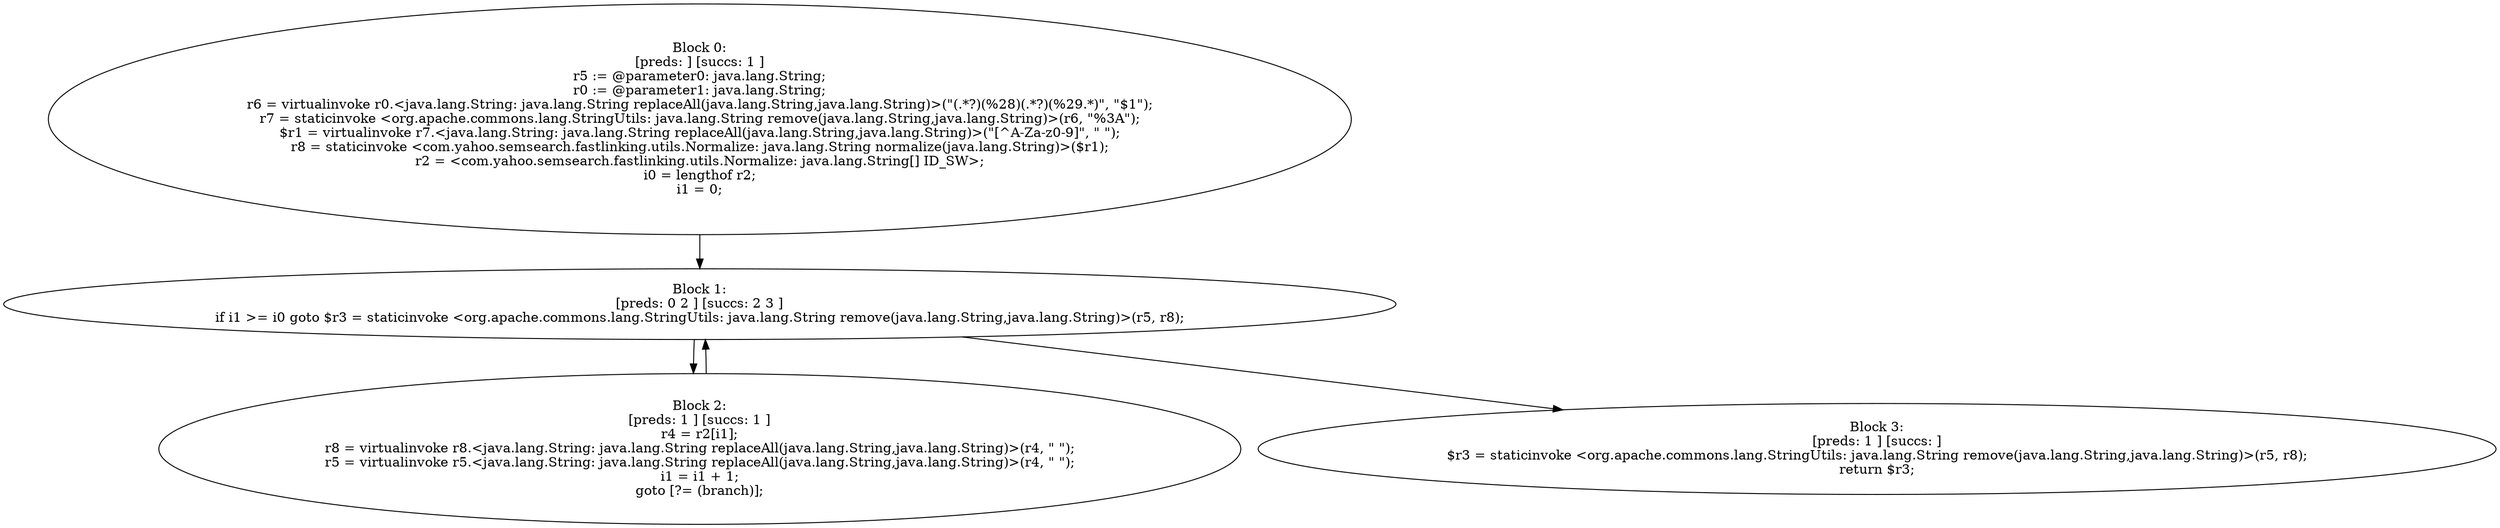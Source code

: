 digraph "unitGraph" {
    "Block 0:
[preds: ] [succs: 1 ]
r5 := @parameter0: java.lang.String;
r0 := @parameter1: java.lang.String;
r6 = virtualinvoke r0.<java.lang.String: java.lang.String replaceAll(java.lang.String,java.lang.String)>(\"(.*?)(%28)(.*?)(%29.*)\", \"$1\");
r7 = staticinvoke <org.apache.commons.lang.StringUtils: java.lang.String remove(java.lang.String,java.lang.String)>(r6, \"%3A\");
$r1 = virtualinvoke r7.<java.lang.String: java.lang.String replaceAll(java.lang.String,java.lang.String)>(\"[^A-Za-z0-9]\", \" \");
r8 = staticinvoke <com.yahoo.semsearch.fastlinking.utils.Normalize: java.lang.String normalize(java.lang.String)>($r1);
r2 = <com.yahoo.semsearch.fastlinking.utils.Normalize: java.lang.String[] ID_SW>;
i0 = lengthof r2;
i1 = 0;
"
    "Block 1:
[preds: 0 2 ] [succs: 2 3 ]
if i1 >= i0 goto $r3 = staticinvoke <org.apache.commons.lang.StringUtils: java.lang.String remove(java.lang.String,java.lang.String)>(r5, r8);
"
    "Block 2:
[preds: 1 ] [succs: 1 ]
r4 = r2[i1];
r8 = virtualinvoke r8.<java.lang.String: java.lang.String replaceAll(java.lang.String,java.lang.String)>(r4, \" \");
r5 = virtualinvoke r5.<java.lang.String: java.lang.String replaceAll(java.lang.String,java.lang.String)>(r4, \" \");
i1 = i1 + 1;
goto [?= (branch)];
"
    "Block 3:
[preds: 1 ] [succs: ]
$r3 = staticinvoke <org.apache.commons.lang.StringUtils: java.lang.String remove(java.lang.String,java.lang.String)>(r5, r8);
return $r3;
"
    "Block 0:
[preds: ] [succs: 1 ]
r5 := @parameter0: java.lang.String;
r0 := @parameter1: java.lang.String;
r6 = virtualinvoke r0.<java.lang.String: java.lang.String replaceAll(java.lang.String,java.lang.String)>(\"(.*?)(%28)(.*?)(%29.*)\", \"$1\");
r7 = staticinvoke <org.apache.commons.lang.StringUtils: java.lang.String remove(java.lang.String,java.lang.String)>(r6, \"%3A\");
$r1 = virtualinvoke r7.<java.lang.String: java.lang.String replaceAll(java.lang.String,java.lang.String)>(\"[^A-Za-z0-9]\", \" \");
r8 = staticinvoke <com.yahoo.semsearch.fastlinking.utils.Normalize: java.lang.String normalize(java.lang.String)>($r1);
r2 = <com.yahoo.semsearch.fastlinking.utils.Normalize: java.lang.String[] ID_SW>;
i0 = lengthof r2;
i1 = 0;
"->"Block 1:
[preds: 0 2 ] [succs: 2 3 ]
if i1 >= i0 goto $r3 = staticinvoke <org.apache.commons.lang.StringUtils: java.lang.String remove(java.lang.String,java.lang.String)>(r5, r8);
";
    "Block 1:
[preds: 0 2 ] [succs: 2 3 ]
if i1 >= i0 goto $r3 = staticinvoke <org.apache.commons.lang.StringUtils: java.lang.String remove(java.lang.String,java.lang.String)>(r5, r8);
"->"Block 2:
[preds: 1 ] [succs: 1 ]
r4 = r2[i1];
r8 = virtualinvoke r8.<java.lang.String: java.lang.String replaceAll(java.lang.String,java.lang.String)>(r4, \" \");
r5 = virtualinvoke r5.<java.lang.String: java.lang.String replaceAll(java.lang.String,java.lang.String)>(r4, \" \");
i1 = i1 + 1;
goto [?= (branch)];
";
    "Block 1:
[preds: 0 2 ] [succs: 2 3 ]
if i1 >= i0 goto $r3 = staticinvoke <org.apache.commons.lang.StringUtils: java.lang.String remove(java.lang.String,java.lang.String)>(r5, r8);
"->"Block 3:
[preds: 1 ] [succs: ]
$r3 = staticinvoke <org.apache.commons.lang.StringUtils: java.lang.String remove(java.lang.String,java.lang.String)>(r5, r8);
return $r3;
";
    "Block 2:
[preds: 1 ] [succs: 1 ]
r4 = r2[i1];
r8 = virtualinvoke r8.<java.lang.String: java.lang.String replaceAll(java.lang.String,java.lang.String)>(r4, \" \");
r5 = virtualinvoke r5.<java.lang.String: java.lang.String replaceAll(java.lang.String,java.lang.String)>(r4, \" \");
i1 = i1 + 1;
goto [?= (branch)];
"->"Block 1:
[preds: 0 2 ] [succs: 2 3 ]
if i1 >= i0 goto $r3 = staticinvoke <org.apache.commons.lang.StringUtils: java.lang.String remove(java.lang.String,java.lang.String)>(r5, r8);
";
}

